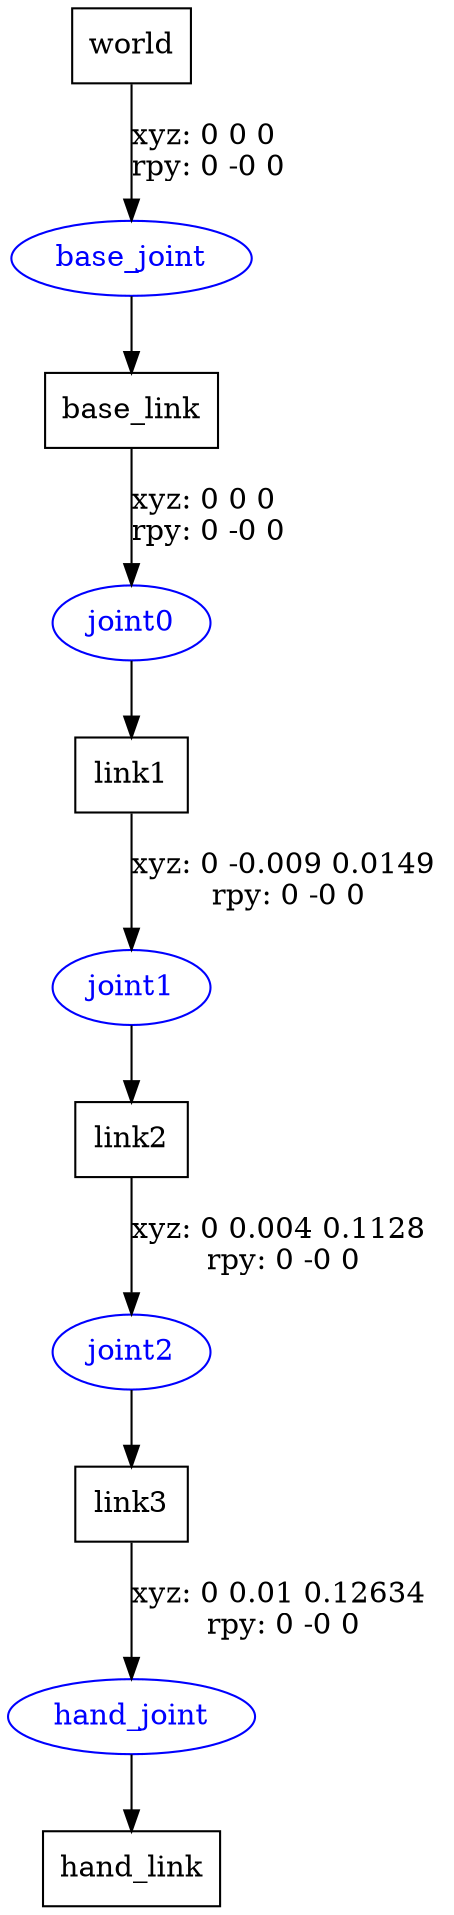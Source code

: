 digraph G {
node [shape=box];
"world" [label="world"];
"base_link" [label="base_link"];
"link1" [label="link1"];
"link2" [label="link2"];
"link3" [label="link3"];
"hand_link" [label="hand_link"];
node [shape=ellipse, color=blue, fontcolor=blue];
"world" -> "base_joint" [label="xyz: 0 0 0 \nrpy: 0 -0 0"]
"base_joint" -> "base_link"
"base_link" -> "joint0" [label="xyz: 0 0 0 \nrpy: 0 -0 0"]
"joint0" -> "link1"
"link1" -> "joint1" [label="xyz: 0 -0.009 0.0149 \nrpy: 0 -0 0"]
"joint1" -> "link2"
"link2" -> "joint2" [label="xyz: 0 0.004 0.1128 \nrpy: 0 -0 0"]
"joint2" -> "link3"
"link3" -> "hand_joint" [label="xyz: 0 0.01 0.12634 \nrpy: 0 -0 0"]
"hand_joint" -> "hand_link"
}
